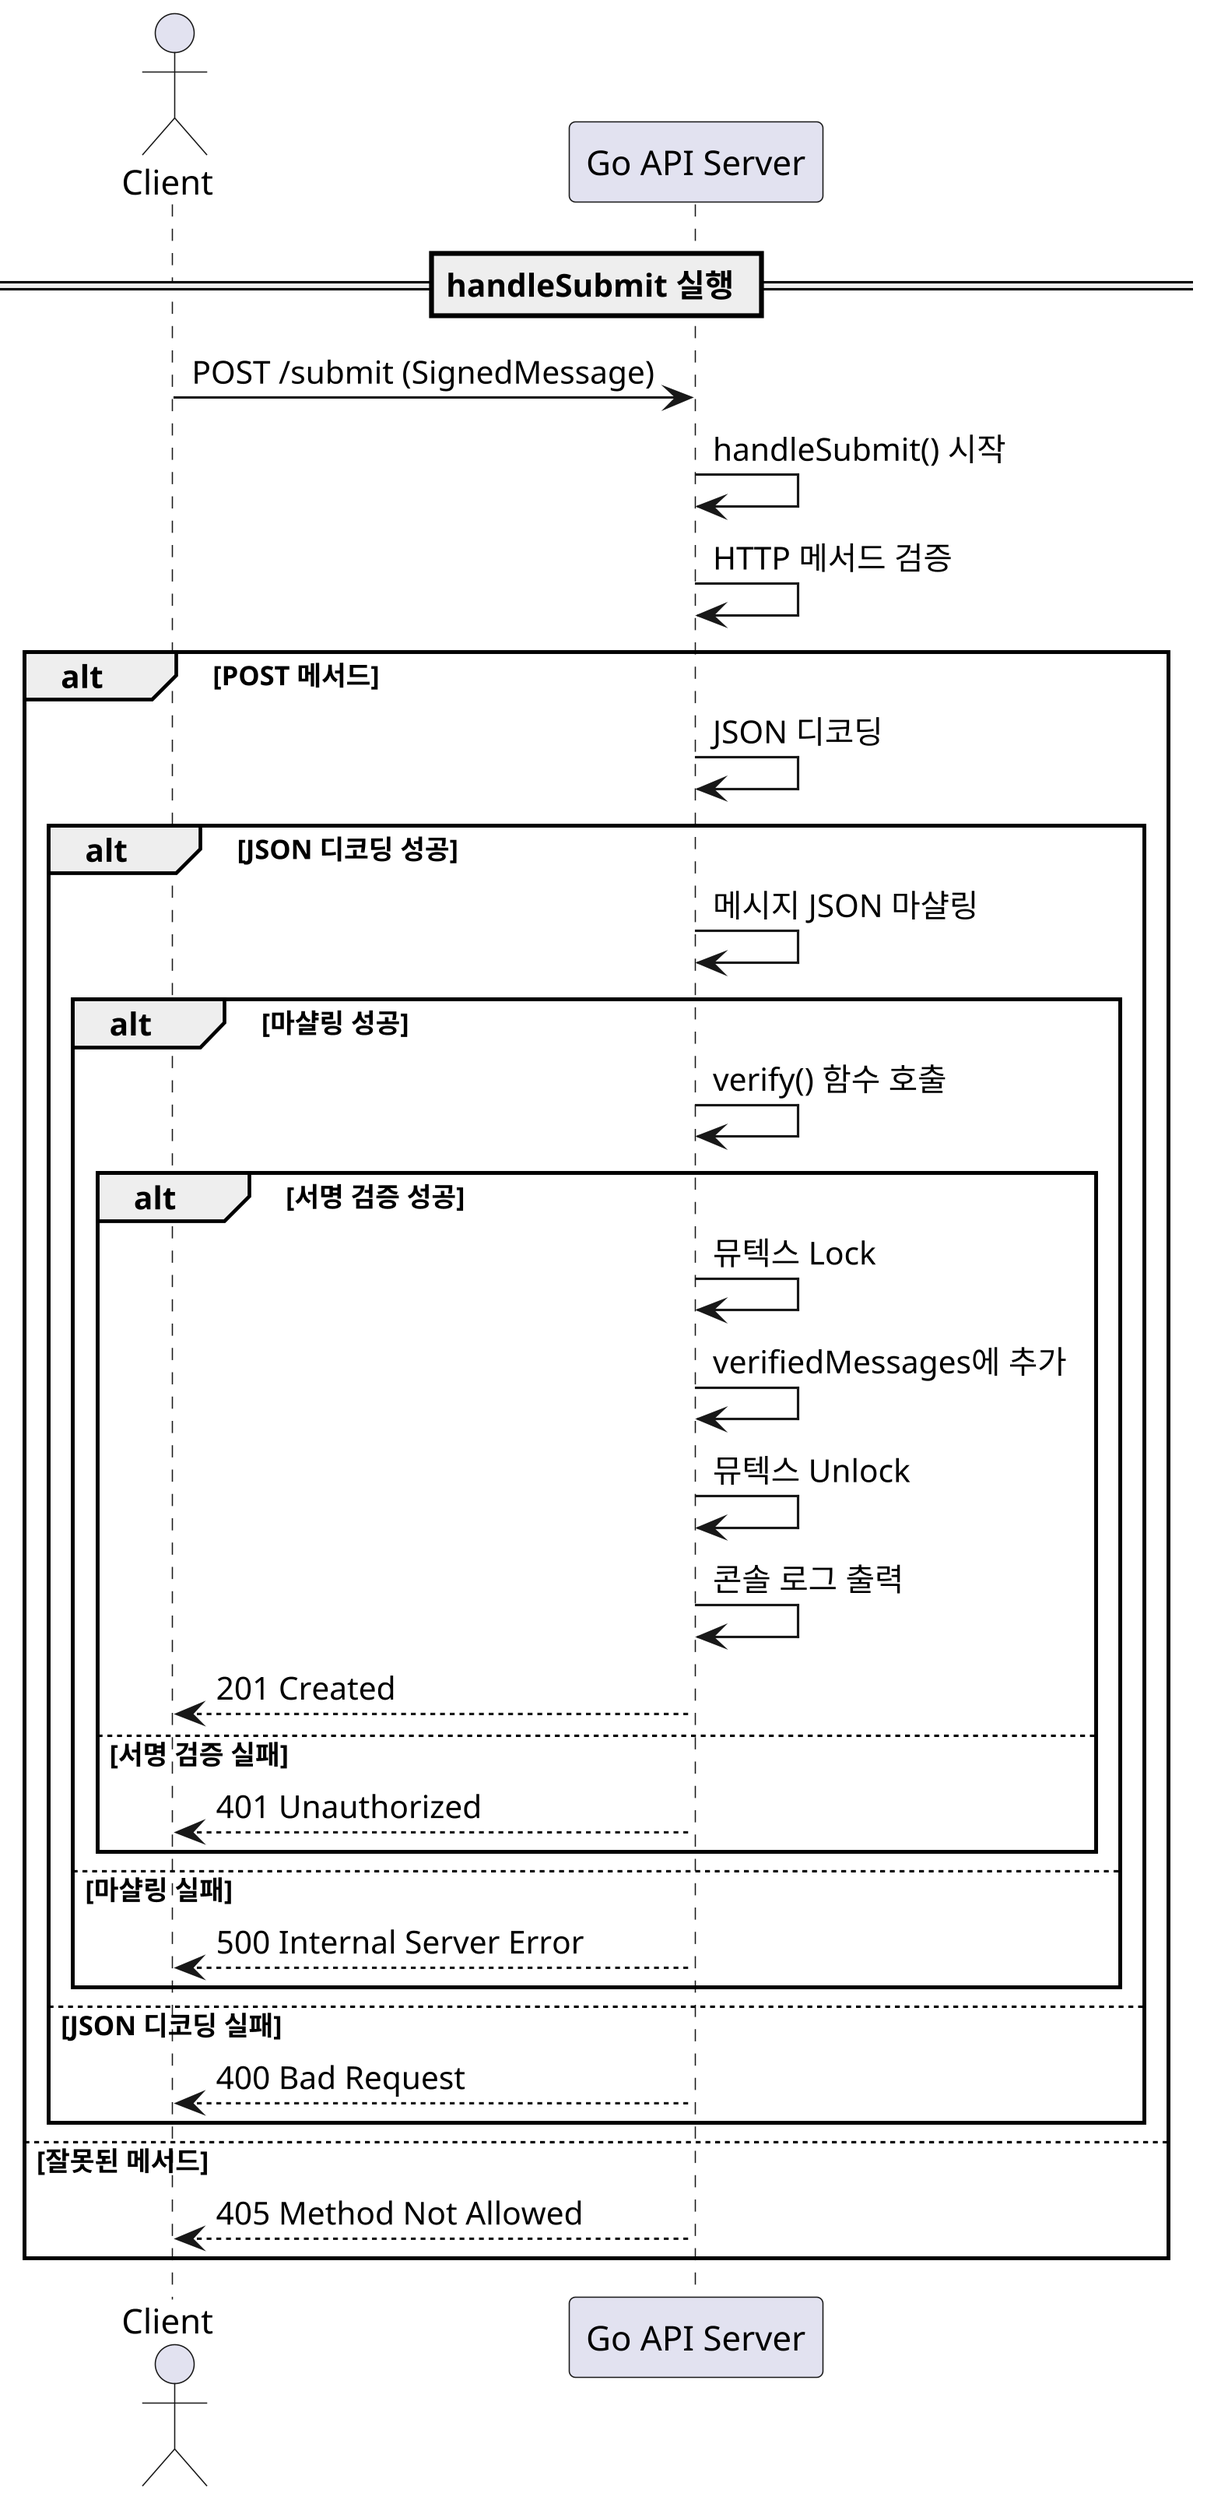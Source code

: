 @startuml
skinparam dpi 300

actor Client
participant "Go API Server" as Server

== handleSubmit 실행 ==
Client -> Server: POST /submit (SignedMessage)
Server -> Server: handleSubmit() 시작
Server -> Server: HTTP 메서드 검증
alt POST 메서드
    Server -> Server: JSON 디코딩
    alt JSON 디코딩 성공
        Server -> Server: 메시지 JSON 마샬링
        alt 마샬링 성공
            Server -> Server: verify() 함수 호출
            alt 서명 검증 성공
                Server -> Server: 뮤텍스 Lock
                Server -> Server: verifiedMessages에 추가
                Server -> Server: 뮤텍스 Unlock
                Server -> Server: 콘솔 로그 출력
                Server --> Client: 201 Created
            else 서명 검증 실패
                Server --> Client: 401 Unauthorized
            end
        else 마샬링 실패
            Server --> Client: 500 Internal Server Error
        end
    else JSON 디코딩 실패
        Server --> Client: 400 Bad Request
    end
else 잘못된 메서드
    Server --> Client: 405 Method Not Allowed
end

@enduml
